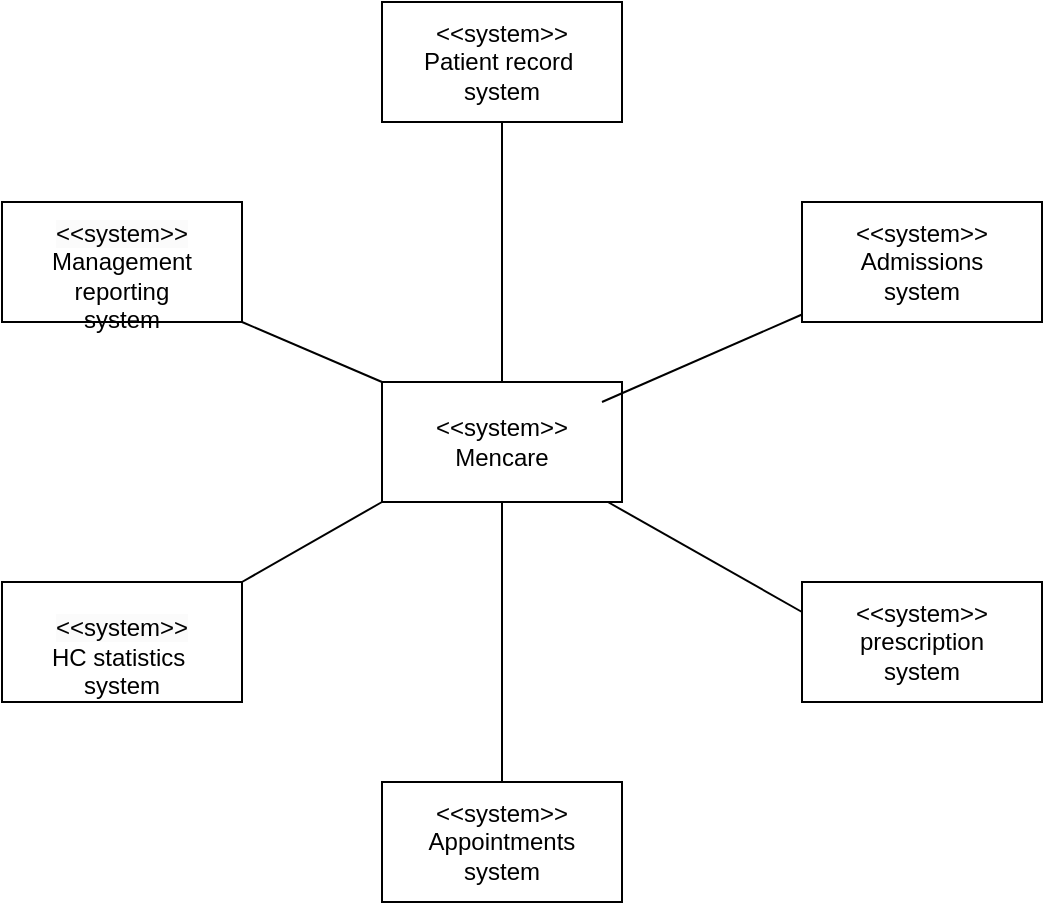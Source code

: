 <mxfile version="22.1.3" type="device">
  <diagram name="Page-1" id="aaHlp559UeUDSrjoUWPf">
    <mxGraphModel dx="1050" dy="534" grid="1" gridSize="10" guides="1" tooltips="1" connect="1" arrows="1" fold="1" page="1" pageScale="1" pageWidth="850" pageHeight="1100" math="0" shadow="0">
      <root>
        <mxCell id="0" />
        <mxCell id="1" parent="0" />
        <mxCell id="ey27Z3VFoHHlT3zU75lW-1" value="&amp;lt;&amp;lt;system&amp;gt;&amp;gt;&lt;br&gt;Mencare" style="rounded=0;whiteSpace=wrap;html=1;" vertex="1" parent="1">
          <mxGeometry x="360" y="250" width="120" height="60" as="geometry" />
        </mxCell>
        <mxCell id="ey27Z3VFoHHlT3zU75lW-2" value="&lt;br&gt;&lt;span style=&quot;color: rgb(0, 0, 0); font-family: Helvetica; font-size: 12px; font-style: normal; font-variant-ligatures: normal; font-variant-caps: normal; font-weight: 400; letter-spacing: normal; orphans: 2; text-align: center; text-indent: 0px; text-transform: none; widows: 2; word-spacing: 0px; -webkit-text-stroke-width: 0px; background-color: rgb(251, 251, 251); text-decoration-thickness: initial; text-decoration-style: initial; text-decoration-color: initial; float: none; display: inline !important;&quot;&gt;&amp;lt;&amp;lt;system&amp;gt;&amp;gt;&lt;br&gt;&lt;/span&gt;Management&lt;br&gt;reporting&lt;br&gt;system&lt;br&gt;" style="rounded=0;whiteSpace=wrap;html=1;" vertex="1" parent="1">
          <mxGeometry x="170" y="160" width="120" height="60" as="geometry" />
        </mxCell>
        <mxCell id="ey27Z3VFoHHlT3zU75lW-3" value="&lt;br&gt;&lt;span style=&quot;color: rgb(0, 0, 0); font-family: Helvetica; font-size: 12px; font-style: normal; font-variant-ligatures: normal; font-variant-caps: normal; font-weight: 400; letter-spacing: normal; orphans: 2; text-align: center; text-indent: 0px; text-transform: none; widows: 2; word-spacing: 0px; -webkit-text-stroke-width: 0px; background-color: rgb(251, 251, 251); text-decoration-thickness: initial; text-decoration-style: initial; text-decoration-color: initial; float: none; display: inline !important;&quot;&gt;&amp;lt;&amp;lt;system&amp;gt;&amp;gt;&lt;br&gt;&lt;/span&gt;HC statistics&amp;nbsp;&lt;br&gt;system&lt;br&gt;" style="rounded=0;whiteSpace=wrap;html=1;" vertex="1" parent="1">
          <mxGeometry x="170" y="350" width="120" height="60" as="geometry" />
        </mxCell>
        <mxCell id="ey27Z3VFoHHlT3zU75lW-4" value="&amp;lt;&amp;lt;system&amp;gt;&amp;gt;&lt;br&gt;Patient record&amp;nbsp;&lt;br&gt;system" style="rounded=0;whiteSpace=wrap;html=1;" vertex="1" parent="1">
          <mxGeometry x="360" y="60" width="120" height="60" as="geometry" />
        </mxCell>
        <mxCell id="ey27Z3VFoHHlT3zU75lW-5" value="&amp;lt;&amp;lt;system&amp;gt;&amp;gt;&lt;br&gt;Admissions&lt;br&gt;system" style="rounded=0;whiteSpace=wrap;html=1;" vertex="1" parent="1">
          <mxGeometry x="570" y="160" width="120" height="60" as="geometry" />
        </mxCell>
        <mxCell id="ey27Z3VFoHHlT3zU75lW-6" value="&amp;lt;&amp;lt;system&amp;gt;&amp;gt;&lt;br&gt;prescription&lt;br&gt;system" style="rounded=0;whiteSpace=wrap;html=1;" vertex="1" parent="1">
          <mxGeometry x="570" y="350" width="120" height="60" as="geometry" />
        </mxCell>
        <mxCell id="ey27Z3VFoHHlT3zU75lW-7" value="&amp;lt;&amp;lt;system&amp;gt;&amp;gt;&lt;br&gt;Appointments&lt;br&gt;system" style="rounded=0;whiteSpace=wrap;html=1;" vertex="1" parent="1">
          <mxGeometry x="360" y="450" width="120" height="60" as="geometry" />
        </mxCell>
        <mxCell id="ey27Z3VFoHHlT3zU75lW-14" value="" style="endArrow=none;html=1;rounded=0;" edge="1" parent="1" target="ey27Z3VFoHHlT3zU75lW-5">
          <mxGeometry width="50" height="50" relative="1" as="geometry">
            <mxPoint x="470" y="260" as="sourcePoint" />
            <mxPoint x="450" y="250" as="targetPoint" />
          </mxGeometry>
        </mxCell>
        <mxCell id="ey27Z3VFoHHlT3zU75lW-15" value="" style="endArrow=none;html=1;rounded=0;entryX=0;entryY=0.25;entryDx=0;entryDy=0;" edge="1" parent="1" source="ey27Z3VFoHHlT3zU75lW-1" target="ey27Z3VFoHHlT3zU75lW-6">
          <mxGeometry width="50" height="50" relative="1" as="geometry">
            <mxPoint x="400" y="300" as="sourcePoint" />
            <mxPoint x="450" y="250" as="targetPoint" />
          </mxGeometry>
        </mxCell>
        <mxCell id="ey27Z3VFoHHlT3zU75lW-16" value="" style="endArrow=none;html=1;rounded=0;entryX=0.5;entryY=1;entryDx=0;entryDy=0;" edge="1" parent="1" source="ey27Z3VFoHHlT3zU75lW-7" target="ey27Z3VFoHHlT3zU75lW-1">
          <mxGeometry width="50" height="50" relative="1" as="geometry">
            <mxPoint x="400" y="300" as="sourcePoint" />
            <mxPoint x="450" y="250" as="targetPoint" />
          </mxGeometry>
        </mxCell>
        <mxCell id="ey27Z3VFoHHlT3zU75lW-17" value="" style="endArrow=none;html=1;rounded=0;exitX=1;exitY=0;exitDx=0;exitDy=0;entryX=0;entryY=1;entryDx=0;entryDy=0;" edge="1" parent="1" source="ey27Z3VFoHHlT3zU75lW-3" target="ey27Z3VFoHHlT3zU75lW-1">
          <mxGeometry width="50" height="50" relative="1" as="geometry">
            <mxPoint x="400" y="300" as="sourcePoint" />
            <mxPoint x="370" y="300" as="targetPoint" />
          </mxGeometry>
        </mxCell>
        <mxCell id="ey27Z3VFoHHlT3zU75lW-18" value="" style="endArrow=none;html=1;rounded=0;entryX=0.5;entryY=1;entryDx=0;entryDy=0;exitX=0.5;exitY=0;exitDx=0;exitDy=0;" edge="1" parent="1" source="ey27Z3VFoHHlT3zU75lW-1" target="ey27Z3VFoHHlT3zU75lW-4">
          <mxGeometry width="50" height="50" relative="1" as="geometry">
            <mxPoint x="400" y="300" as="sourcePoint" />
            <mxPoint x="450" y="250" as="targetPoint" />
          </mxGeometry>
        </mxCell>
        <mxCell id="ey27Z3VFoHHlT3zU75lW-19" value="" style="endArrow=none;html=1;rounded=0;entryX=1;entryY=1;entryDx=0;entryDy=0;exitX=0;exitY=0;exitDx=0;exitDy=0;" edge="1" parent="1" source="ey27Z3VFoHHlT3zU75lW-1" target="ey27Z3VFoHHlT3zU75lW-2">
          <mxGeometry width="50" height="50" relative="1" as="geometry">
            <mxPoint x="400" y="300" as="sourcePoint" />
            <mxPoint x="450" y="250" as="targetPoint" />
          </mxGeometry>
        </mxCell>
      </root>
    </mxGraphModel>
  </diagram>
</mxfile>
